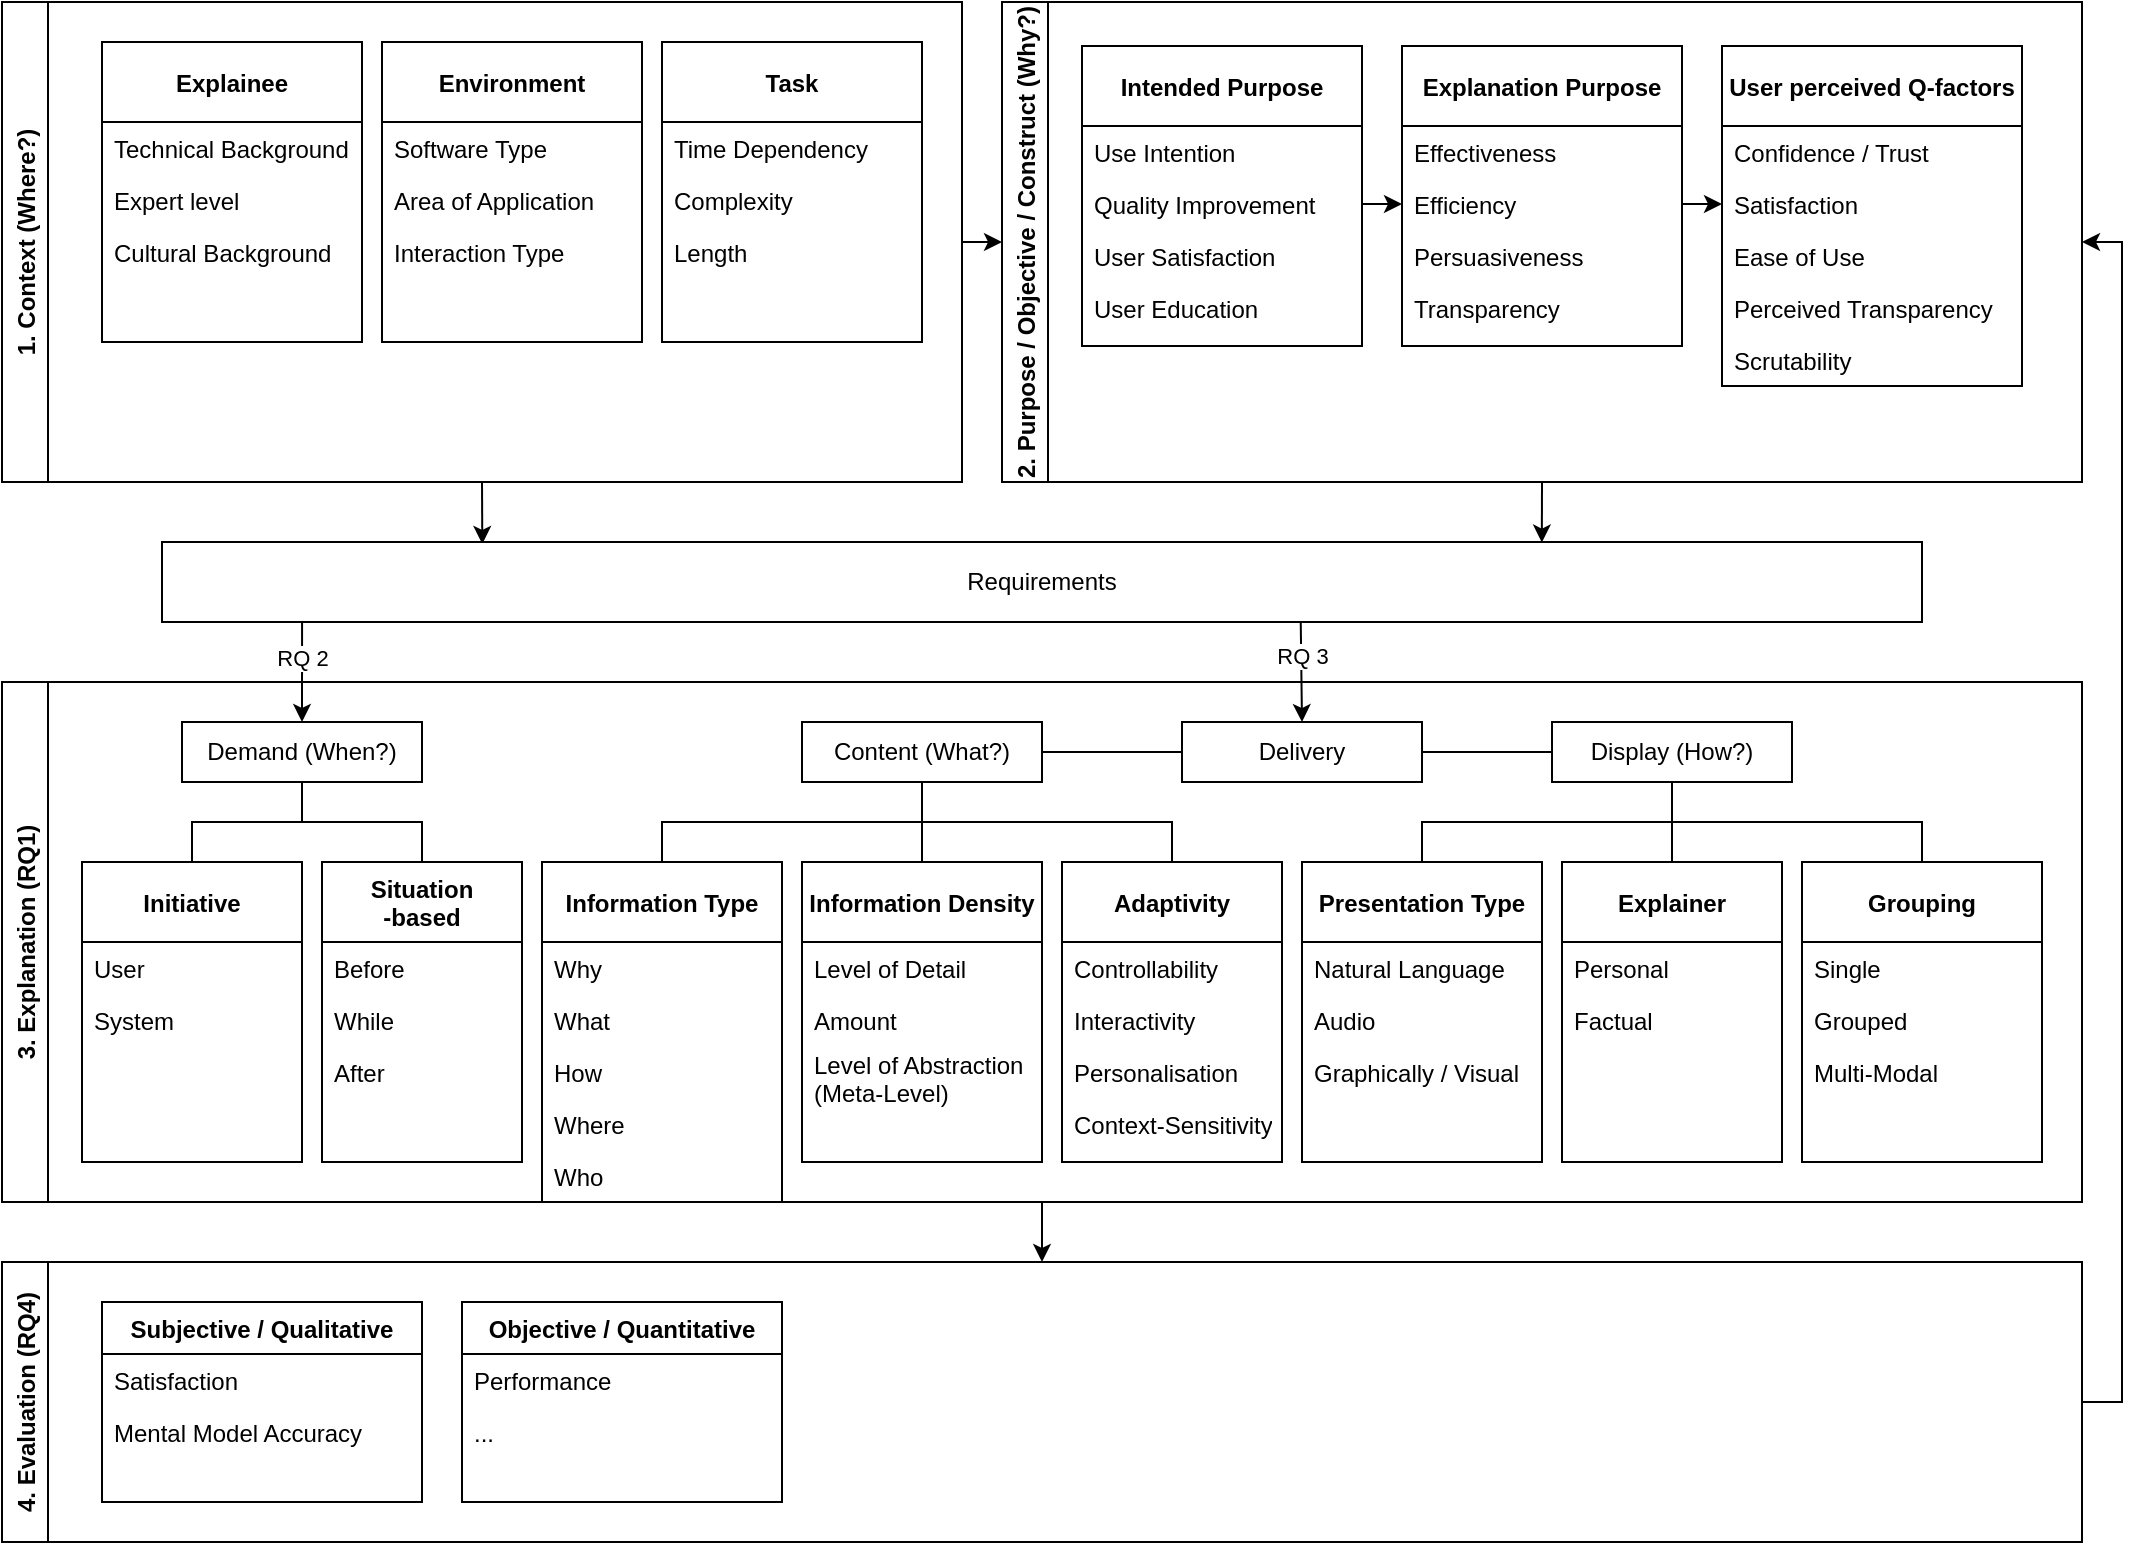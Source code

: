 <mxfile version="14.6.13" type="device"><diagram id="C5RBs43oDa-KdzZeNtuy" name="Page-1"><mxGraphModel dx="4004" dy="2559" grid="1" gridSize="10" guides="1" tooltips="1" connect="1" arrows="1" fold="1" page="1" pageScale="1" pageWidth="1169" pageHeight="827" math="0" shadow="0"><root><mxCell id="WIyWlLk6GJQsqaUBKTNV-0"/><mxCell id="WIyWlLk6GJQsqaUBKTNV-1" parent="WIyWlLk6GJQsqaUBKTNV-0"/><mxCell id="zXlkNPtyIkd81GcquIvF-14" style="edgeStyle=orthogonalEdgeStyle;rounded=0;orthogonalLoop=1;jettySize=auto;html=1;exitX=0.5;exitY=1;exitDx=0;exitDy=0;entryX=0.784;entryY=0.007;entryDx=0;entryDy=0;entryPerimeter=0;" edge="1" parent="WIyWlLk6GJQsqaUBKTNV-1" source="zXlkNPtyIkd81GcquIvF-0" target="zXlkNPtyIkd81GcquIvF-12"><mxGeometry relative="1" as="geometry"><mxPoint x="-1513" y="-1345" as="targetPoint"/></mxGeometry></mxCell><mxCell id="zXlkNPtyIkd81GcquIvF-0" value="2. Purpose / Objective / Construct (Why?)" style="swimlane;horizontal=0;" vertex="1" parent="WIyWlLk6GJQsqaUBKTNV-1"><mxGeometry x="-1780" y="-1620" width="540" height="240" as="geometry"/></mxCell><mxCell id="axrRriiLc44dSIja1zBE-41" value="Intended Purpose" style="swimlane;fontStyle=1;align=center;verticalAlign=middle;childLayout=stackLayout;horizontal=1;startSize=40;horizontalStack=0;resizeParent=1;resizeLast=0;collapsible=1;marginBottom=0;rounded=0;shadow=0;strokeWidth=1;" parent="zXlkNPtyIkd81GcquIvF-0" vertex="1"><mxGeometry x="40" y="22" width="140" height="150" as="geometry"><mxRectangle x="20" y="320" width="160" height="26" as="alternateBounds"/></mxGeometry></mxCell><mxCell id="axrRriiLc44dSIja1zBE-42" value="Use Intention" style="text;align=left;verticalAlign=top;spacingLeft=4;spacingRight=4;overflow=hidden;rotatable=0;points=[[0,0.5],[1,0.5]];portConstraint=eastwest;" parent="axrRriiLc44dSIja1zBE-41" vertex="1"><mxGeometry y="40" width="140" height="26" as="geometry"/></mxCell><mxCell id="axrRriiLc44dSIja1zBE-43" value="Quality Improvement" style="text;align=left;verticalAlign=top;spacingLeft=4;spacingRight=4;overflow=hidden;rotatable=0;points=[[0,0.5],[1,0.5]];portConstraint=eastwest;rounded=0;shadow=0;html=0;" parent="axrRriiLc44dSIja1zBE-41" vertex="1"><mxGeometry y="66" width="140" height="26" as="geometry"/></mxCell><mxCell id="axrRriiLc44dSIja1zBE-44" value="User Satisfaction" style="text;align=left;verticalAlign=top;spacingLeft=4;spacingRight=4;overflow=hidden;rotatable=0;points=[[0,0.5],[1,0.5]];portConstraint=eastwest;rounded=0;shadow=0;html=0;" parent="axrRriiLc44dSIja1zBE-41" vertex="1"><mxGeometry y="92" width="140" height="26" as="geometry"/></mxCell><mxCell id="axrRriiLc44dSIja1zBE-56" value="User Education" style="text;align=left;verticalAlign=top;spacingLeft=4;spacingRight=4;overflow=hidden;rotatable=0;points=[[0,0.5],[1,0.5]];portConstraint=eastwest;rounded=0;shadow=0;html=0;" parent="axrRriiLc44dSIja1zBE-41" vertex="1"><mxGeometry y="118" width="140" height="26" as="geometry"/></mxCell><mxCell id="axrRriiLc44dSIja1zBE-46" value="Explanation Purpose" style="swimlane;fontStyle=1;align=center;verticalAlign=middle;childLayout=stackLayout;horizontal=1;startSize=40;horizontalStack=0;resizeParent=1;resizeLast=0;collapsible=1;marginBottom=0;rounded=0;shadow=0;strokeWidth=1;" parent="zXlkNPtyIkd81GcquIvF-0" vertex="1"><mxGeometry x="200" y="22" width="140" height="150" as="geometry"><mxRectangle x="20" y="320" width="160" height="26" as="alternateBounds"/></mxGeometry></mxCell><mxCell id="axrRriiLc44dSIja1zBE-47" value="Effectiveness" style="text;align=left;verticalAlign=top;spacingLeft=4;spacingRight=4;overflow=hidden;rotatable=0;points=[[0,0.5],[1,0.5]];portConstraint=eastwest;" parent="axrRriiLc44dSIja1zBE-46" vertex="1"><mxGeometry y="40" width="140" height="26" as="geometry"/></mxCell><mxCell id="axrRriiLc44dSIja1zBE-48" value="Efficiency" style="text;align=left;verticalAlign=top;spacingLeft=4;spacingRight=4;overflow=hidden;rotatable=0;points=[[0,0.5],[1,0.5]];portConstraint=eastwest;rounded=0;shadow=0;html=0;" parent="axrRriiLc44dSIja1zBE-46" vertex="1"><mxGeometry y="66" width="140" height="26" as="geometry"/></mxCell><mxCell id="axrRriiLc44dSIja1zBE-58" value="Persuasiveness" style="text;align=left;verticalAlign=top;spacingLeft=4;spacingRight=4;overflow=hidden;rotatable=0;points=[[0,0.5],[1,0.5]];portConstraint=eastwest;rounded=0;shadow=0;html=0;" parent="axrRriiLc44dSIja1zBE-46" vertex="1"><mxGeometry y="92" width="140" height="26" as="geometry"/></mxCell><mxCell id="axrRriiLc44dSIja1zBE-59" value="Transparency" style="text;align=left;verticalAlign=top;spacingLeft=4;spacingRight=4;overflow=hidden;rotatable=0;points=[[0,0.5],[1,0.5]];portConstraint=eastwest;rounded=0;shadow=0;html=0;" parent="axrRriiLc44dSIja1zBE-46" vertex="1"><mxGeometry y="118" width="140" height="26" as="geometry"/></mxCell><mxCell id="axrRriiLc44dSIja1zBE-49" value="User perceived Q-factors" style="swimlane;fontStyle=1;align=center;verticalAlign=middle;childLayout=stackLayout;horizontal=1;startSize=40;horizontalStack=0;resizeParent=1;resizeLast=0;collapsible=1;marginBottom=0;rounded=0;shadow=0;strokeWidth=1;" parent="zXlkNPtyIkd81GcquIvF-0" vertex="1"><mxGeometry x="360" y="22" width="150" height="170" as="geometry"><mxRectangle x="20" y="320" width="160" height="26" as="alternateBounds"/></mxGeometry></mxCell><mxCell id="axrRriiLc44dSIja1zBE-50" value="Confidence / Trust" style="text;align=left;verticalAlign=top;spacingLeft=4;spacingRight=4;overflow=hidden;rotatable=0;points=[[0,0.5],[1,0.5]];portConstraint=eastwest;" parent="axrRriiLc44dSIja1zBE-49" vertex="1"><mxGeometry y="40" width="150" height="26" as="geometry"/></mxCell><mxCell id="axrRriiLc44dSIja1zBE-51" value="Satisfaction" style="text;align=left;verticalAlign=top;spacingLeft=4;spacingRight=4;overflow=hidden;rotatable=0;points=[[0,0.5],[1,0.5]];portConstraint=eastwest;rounded=0;shadow=0;html=0;" parent="axrRriiLc44dSIja1zBE-49" vertex="1"><mxGeometry y="66" width="150" height="26" as="geometry"/></mxCell><mxCell id="axrRriiLc44dSIja1zBE-52" value="Ease of Use" style="text;align=left;verticalAlign=top;spacingLeft=4;spacingRight=4;overflow=hidden;rotatable=0;points=[[0,0.5],[1,0.5]];portConstraint=eastwest;rounded=0;shadow=0;html=0;" parent="axrRriiLc44dSIja1zBE-49" vertex="1"><mxGeometry y="92" width="150" height="26" as="geometry"/></mxCell><mxCell id="axrRriiLc44dSIja1zBE-60" value="Perceived Transparency" style="text;align=left;verticalAlign=top;spacingLeft=4;spacingRight=4;overflow=hidden;rotatable=0;points=[[0,0.5],[1,0.5]];portConstraint=eastwest;rounded=0;shadow=0;html=0;" parent="axrRriiLc44dSIja1zBE-49" vertex="1"><mxGeometry y="118" width="150" height="26" as="geometry"/></mxCell><mxCell id="axrRriiLc44dSIja1zBE-61" value="Scrutability" style="text;align=left;verticalAlign=top;spacingLeft=4;spacingRight=4;overflow=hidden;rotatable=0;points=[[0,0.5],[1,0.5]];portConstraint=eastwest;rounded=0;shadow=0;html=0;" parent="axrRriiLc44dSIja1zBE-49" vertex="1"><mxGeometry y="144" width="150" height="26" as="geometry"/></mxCell><mxCell id="zXlkNPtyIkd81GcquIvF-16" style="edgeStyle=orthogonalEdgeStyle;rounded=0;orthogonalLoop=1;jettySize=auto;html=1;exitX=1;exitY=0.5;exitDx=0;exitDy=0;entryX=0;entryY=0.5;entryDx=0;entryDy=0;" edge="1" parent="zXlkNPtyIkd81GcquIvF-0" source="axrRriiLc44dSIja1zBE-43" target="axrRriiLc44dSIja1zBE-48"><mxGeometry relative="1" as="geometry"/></mxCell><mxCell id="zXlkNPtyIkd81GcquIvF-17" style="edgeStyle=orthogonalEdgeStyle;rounded=0;orthogonalLoop=1;jettySize=auto;html=1;exitX=1;exitY=0.5;exitDx=0;exitDy=0;entryX=0;entryY=0.5;entryDx=0;entryDy=0;" edge="1" parent="zXlkNPtyIkd81GcquIvF-0" source="axrRriiLc44dSIja1zBE-48" target="axrRriiLc44dSIja1zBE-51"><mxGeometry relative="1" as="geometry"/></mxCell><mxCell id="zXlkNPtyIkd81GcquIvF-7" style="edgeStyle=orthogonalEdgeStyle;rounded=0;orthogonalLoop=1;jettySize=auto;html=1;exitX=1;exitY=0.5;exitDx=0;exitDy=0;entryX=0;entryY=0.5;entryDx=0;entryDy=0;" edge="1" parent="WIyWlLk6GJQsqaUBKTNV-1" source="zXlkNPtyIkd81GcquIvF-3" target="zXlkNPtyIkd81GcquIvF-0"><mxGeometry relative="1" as="geometry"/></mxCell><mxCell id="zXlkNPtyIkd81GcquIvF-13" style="edgeStyle=orthogonalEdgeStyle;rounded=0;orthogonalLoop=1;jettySize=auto;html=1;exitX=0.5;exitY=1;exitDx=0;exitDy=0;entryX=0.182;entryY=0.024;entryDx=0;entryDy=0;entryPerimeter=0;" edge="1" parent="WIyWlLk6GJQsqaUBKTNV-1" source="zXlkNPtyIkd81GcquIvF-3" target="zXlkNPtyIkd81GcquIvF-12"><mxGeometry relative="1" as="geometry"/></mxCell><mxCell id="zXlkNPtyIkd81GcquIvF-3" value="1. Context (Where?)" style="swimlane;horizontal=0;" vertex="1" parent="WIyWlLk6GJQsqaUBKTNV-1"><mxGeometry x="-2280" y="-1620" width="480" height="240" as="geometry"/></mxCell><mxCell id="zkfFHV4jXpPFQw0GAbJ--0" value="Explainee" style="swimlane;fontStyle=1;align=center;verticalAlign=middle;childLayout=stackLayout;horizontal=1;startSize=40;horizontalStack=0;resizeParent=1;resizeLast=0;collapsible=1;marginBottom=0;rounded=0;shadow=0;strokeWidth=1;" parent="zXlkNPtyIkd81GcquIvF-3" vertex="1"><mxGeometry x="50" y="20" width="130" height="150" as="geometry"><mxRectangle x="20" y="320" width="160" height="26" as="alternateBounds"/></mxGeometry></mxCell><mxCell id="zkfFHV4jXpPFQw0GAbJ--1" value="Technical Background" style="text;align=left;verticalAlign=top;spacingLeft=4;spacingRight=4;overflow=hidden;rotatable=0;points=[[0,0.5],[1,0.5]];portConstraint=eastwest;" parent="zkfFHV4jXpPFQw0GAbJ--0" vertex="1"><mxGeometry y="40" width="130" height="26" as="geometry"/></mxCell><mxCell id="zkfFHV4jXpPFQw0GAbJ--2" value="Expert level" style="text;align=left;verticalAlign=top;spacingLeft=4;spacingRight=4;overflow=hidden;rotatable=0;points=[[0,0.5],[1,0.5]];portConstraint=eastwest;rounded=0;shadow=0;html=0;" parent="zkfFHV4jXpPFQw0GAbJ--0" vertex="1"><mxGeometry y="66" width="130" height="26" as="geometry"/></mxCell><mxCell id="axrRriiLc44dSIja1zBE-32" value="Cultural Background" style="text;align=left;verticalAlign=top;spacingLeft=4;spacingRight=4;overflow=hidden;rotatable=0;points=[[0,0.5],[1,0.5]];portConstraint=eastwest;rounded=0;shadow=0;html=0;" parent="zkfFHV4jXpPFQw0GAbJ--0" vertex="1"><mxGeometry y="92" width="130" height="26" as="geometry"/></mxCell><mxCell id="axrRriiLc44dSIja1zBE-5" value="Task" style="swimlane;fontStyle=1;align=center;verticalAlign=middle;childLayout=stackLayout;horizontal=1;startSize=40;horizontalStack=0;resizeParent=1;resizeLast=0;collapsible=1;marginBottom=0;rounded=0;shadow=0;strokeWidth=1;" parent="zXlkNPtyIkd81GcquIvF-3" vertex="1"><mxGeometry x="330" y="20" width="130" height="150" as="geometry"><mxRectangle x="20" y="320" width="160" height="26" as="alternateBounds"/></mxGeometry></mxCell><mxCell id="axrRriiLc44dSIja1zBE-6" value="Time Dependency" style="text;align=left;verticalAlign=top;spacingLeft=4;spacingRight=4;overflow=hidden;rotatable=0;points=[[0,0.5],[1,0.5]];portConstraint=eastwest;" parent="axrRriiLc44dSIja1zBE-5" vertex="1"><mxGeometry y="40" width="130" height="26" as="geometry"/></mxCell><mxCell id="axrRriiLc44dSIja1zBE-7" value="Complexity" style="text;align=left;verticalAlign=top;spacingLeft=4;spacingRight=4;overflow=hidden;rotatable=0;points=[[0,0.5],[1,0.5]];portConstraint=eastwest;rounded=0;shadow=0;html=0;" parent="axrRriiLc44dSIja1zBE-5" vertex="1"><mxGeometry y="66" width="130" height="26" as="geometry"/></mxCell><mxCell id="axrRriiLc44dSIja1zBE-8" value="Length" style="text;align=left;verticalAlign=top;spacingLeft=4;spacingRight=4;overflow=hidden;rotatable=0;points=[[0,0.5],[1,0.5]];portConstraint=eastwest;rounded=0;shadow=0;html=0;" parent="axrRriiLc44dSIja1zBE-5" vertex="1"><mxGeometry y="92" width="130" height="26" as="geometry"/></mxCell><mxCell id="axrRriiLc44dSIja1zBE-1" value="Environment" style="swimlane;fontStyle=1;align=center;verticalAlign=middle;childLayout=stackLayout;horizontal=1;startSize=40;horizontalStack=0;resizeParent=1;resizeLast=0;collapsible=1;marginBottom=0;rounded=0;shadow=0;strokeWidth=1;" parent="zXlkNPtyIkd81GcquIvF-3" vertex="1"><mxGeometry x="190" y="20" width="130" height="150" as="geometry"><mxRectangle x="20" y="320" width="160" height="26" as="alternateBounds"/></mxGeometry></mxCell><mxCell id="axrRriiLc44dSIja1zBE-2" value="Software Type" style="text;align=left;verticalAlign=top;spacingLeft=4;spacingRight=4;overflow=hidden;rotatable=0;points=[[0,0.5],[1,0.5]];portConstraint=eastwest;" parent="axrRriiLc44dSIja1zBE-1" vertex="1"><mxGeometry y="40" width="130" height="26" as="geometry"/></mxCell><mxCell id="axrRriiLc44dSIja1zBE-3" value="Area of Application" style="text;align=left;verticalAlign=top;spacingLeft=4;spacingRight=4;overflow=hidden;rotatable=0;points=[[0,0.5],[1,0.5]];portConstraint=eastwest;rounded=0;shadow=0;html=0;" parent="axrRriiLc44dSIja1zBE-1" vertex="1"><mxGeometry y="66" width="130" height="26" as="geometry"/></mxCell><mxCell id="axrRriiLc44dSIja1zBE-33" value="Interaction Type" style="text;align=left;verticalAlign=top;spacingLeft=4;spacingRight=4;overflow=hidden;rotatable=0;points=[[0,0.5],[1,0.5]];portConstraint=eastwest;rounded=0;shadow=0;html=0;" parent="axrRriiLc44dSIja1zBE-1" vertex="1"><mxGeometry y="92" width="130" height="26" as="geometry"/></mxCell><mxCell id="zXlkNPtyIkd81GcquIvF-19" style="edgeStyle=orthogonalEdgeStyle;rounded=0;orthogonalLoop=1;jettySize=auto;html=1;exitX=0.5;exitY=1;exitDx=0;exitDy=0;entryX=0.5;entryY=0;entryDx=0;entryDy=0;" edge="1" parent="WIyWlLk6GJQsqaUBKTNV-1" source="zXlkNPtyIkd81GcquIvF-4" target="zXlkNPtyIkd81GcquIvF-18"><mxGeometry relative="1" as="geometry"/></mxCell><mxCell id="zXlkNPtyIkd81GcquIvF-4" value="3. Explanation (RQ1)" style="swimlane;horizontal=0;" vertex="1" parent="WIyWlLk6GJQsqaUBKTNV-1"><mxGeometry x="-2280" y="-1280" width="1040" height="260" as="geometry"/></mxCell><mxCell id="axrRriiLc44dSIja1zBE-99" value="Content (What?)" style="rounded=0;whiteSpace=wrap;html=1;" parent="zXlkNPtyIkd81GcquIvF-4" vertex="1"><mxGeometry x="400" y="20" width="120" height="30" as="geometry"/></mxCell><mxCell id="4n96px9XmfsEtVFsLmV_-21" value="Display (How?)" style="rounded=0;whiteSpace=wrap;html=1;" parent="zXlkNPtyIkd81GcquIvF-4" vertex="1"><mxGeometry x="775" y="20" width="120" height="30" as="geometry"/></mxCell><mxCell id="4n96px9XmfsEtVFsLmV_-40" style="edgeStyle=orthogonalEdgeStyle;rounded=0;orthogonalLoop=1;jettySize=auto;html=1;exitX=0.5;exitY=0;exitDx=0;exitDy=0;entryX=0.5;entryY=1;entryDx=0;entryDy=0;endArrow=none;endFill=0;" parent="zXlkNPtyIkd81GcquIvF-4" source="4n96px9XmfsEtVFsLmV_-4" target="4n96px9XmfsEtVFsLmV_-21" edge="1"><mxGeometry relative="1" as="geometry"/></mxCell><mxCell id="4n96px9XmfsEtVFsLmV_-4" value="Presentation Type" style="swimlane;fontStyle=1;align=center;verticalAlign=middle;childLayout=stackLayout;horizontal=1;startSize=40;horizontalStack=0;resizeParent=1;resizeLast=0;collapsible=1;marginBottom=0;rounded=0;shadow=0;strokeWidth=1;" parent="zXlkNPtyIkd81GcquIvF-4" vertex="1"><mxGeometry x="650" y="90" width="120" height="150" as="geometry"><mxRectangle x="20" y="320" width="160" height="26" as="alternateBounds"/></mxGeometry></mxCell><mxCell id="4n96px9XmfsEtVFsLmV_-5" value="Natural Language" style="text;align=left;verticalAlign=top;spacingLeft=4;spacingRight=4;overflow=hidden;rotatable=0;points=[[0,0.5],[1,0.5]];portConstraint=eastwest;" parent="4n96px9XmfsEtVFsLmV_-4" vertex="1"><mxGeometry y="40" width="120" height="26" as="geometry"/></mxCell><mxCell id="4n96px9XmfsEtVFsLmV_-6" value="Audio" style="text;align=left;verticalAlign=top;spacingLeft=4;spacingRight=4;overflow=hidden;rotatable=0;points=[[0,0.5],[1,0.5]];portConstraint=eastwest;rounded=0;shadow=0;html=0;" parent="4n96px9XmfsEtVFsLmV_-4" vertex="1"><mxGeometry y="66" width="120" height="26" as="geometry"/></mxCell><mxCell id="4n96px9XmfsEtVFsLmV_-7" value="Graphically / Visual" style="text;align=left;verticalAlign=top;spacingLeft=4;spacingRight=4;overflow=hidden;rotatable=0;points=[[0,0.5],[1,0.5]];portConstraint=eastwest;rounded=0;shadow=0;html=0;" parent="4n96px9XmfsEtVFsLmV_-4" vertex="1"><mxGeometry y="92" width="120" height="26" as="geometry"/></mxCell><mxCell id="4n96px9XmfsEtVFsLmV_-15" value="Explainer" style="swimlane;fontStyle=1;align=center;verticalAlign=middle;childLayout=stackLayout;horizontal=1;startSize=40;horizontalStack=0;resizeParent=1;resizeLast=0;collapsible=1;marginBottom=0;rounded=0;shadow=0;strokeWidth=1;" parent="zXlkNPtyIkd81GcquIvF-4" vertex="1"><mxGeometry x="780" y="90" width="110" height="150" as="geometry"><mxRectangle x="20" y="320" width="160" height="26" as="alternateBounds"/></mxGeometry></mxCell><mxCell id="4n96px9XmfsEtVFsLmV_-16" value="Personal" style="text;align=left;verticalAlign=top;spacingLeft=4;spacingRight=4;overflow=hidden;rotatable=0;points=[[0,0.5],[1,0.5]];portConstraint=eastwest;" parent="4n96px9XmfsEtVFsLmV_-15" vertex="1"><mxGeometry y="40" width="110" height="26" as="geometry"/></mxCell><mxCell id="4n96px9XmfsEtVFsLmV_-17" value="Factual" style="text;align=left;verticalAlign=top;spacingLeft=4;spacingRight=4;overflow=hidden;rotatable=0;points=[[0,0.5],[1,0.5]];portConstraint=eastwest;rounded=0;shadow=0;html=0;" parent="4n96px9XmfsEtVFsLmV_-15" vertex="1"><mxGeometry y="66" width="110" height="26" as="geometry"/></mxCell><mxCell id="4n96px9XmfsEtVFsLmV_-24" style="edgeStyle=orthogonalEdgeStyle;rounded=0;orthogonalLoop=1;jettySize=auto;html=1;exitX=0.5;exitY=1;exitDx=0;exitDy=0;entryX=0.5;entryY=0;entryDx=0;entryDy=0;endArrow=none;endFill=0;" parent="zXlkNPtyIkd81GcquIvF-4" source="4n96px9XmfsEtVFsLmV_-21" target="4n96px9XmfsEtVFsLmV_-15" edge="1"><mxGeometry relative="1" as="geometry"/></mxCell><mxCell id="axrRriiLc44dSIja1zBE-85" value="Information Type" style="swimlane;fontStyle=1;align=center;verticalAlign=middle;childLayout=stackLayout;horizontal=1;startSize=40;horizontalStack=0;resizeParent=1;resizeLast=0;collapsible=1;marginBottom=0;rounded=0;shadow=0;strokeWidth=1;" parent="zXlkNPtyIkd81GcquIvF-4" vertex="1"><mxGeometry x="270" y="90" width="120" height="170" as="geometry"><mxRectangle x="20" y="320" width="160" height="26" as="alternateBounds"/></mxGeometry></mxCell><mxCell id="axrRriiLc44dSIja1zBE-86" value="Why" style="text;align=left;verticalAlign=top;spacingLeft=4;spacingRight=4;overflow=hidden;rotatable=0;points=[[0,0.5],[1,0.5]];portConstraint=eastwest;" parent="axrRriiLc44dSIja1zBE-85" vertex="1"><mxGeometry y="40" width="120" height="26" as="geometry"/></mxCell><mxCell id="axrRriiLc44dSIja1zBE-87" value="What" style="text;align=left;verticalAlign=top;spacingLeft=4;spacingRight=4;overflow=hidden;rotatable=0;points=[[0,0.5],[1,0.5]];portConstraint=eastwest;rounded=0;shadow=0;html=0;" parent="axrRriiLc44dSIja1zBE-85" vertex="1"><mxGeometry y="66" width="120" height="26" as="geometry"/></mxCell><mxCell id="axrRriiLc44dSIja1zBE-88" value="How" style="text;align=left;verticalAlign=top;spacingLeft=4;spacingRight=4;overflow=hidden;rotatable=0;points=[[0,0.5],[1,0.5]];portConstraint=eastwest;rounded=0;shadow=0;html=0;" parent="axrRriiLc44dSIja1zBE-85" vertex="1"><mxGeometry y="92" width="120" height="26" as="geometry"/></mxCell><mxCell id="zXlkNPtyIkd81GcquIvF-33" value="Where" style="text;align=left;verticalAlign=top;spacingLeft=4;spacingRight=4;overflow=hidden;rotatable=0;points=[[0,0.5],[1,0.5]];portConstraint=eastwest;rounded=0;shadow=0;html=0;" vertex="1" parent="axrRriiLc44dSIja1zBE-85"><mxGeometry y="118" width="120" height="26" as="geometry"/></mxCell><mxCell id="zXlkNPtyIkd81GcquIvF-34" value="Who" style="text;align=left;verticalAlign=top;spacingLeft=4;spacingRight=4;overflow=hidden;rotatable=0;points=[[0,0.5],[1,0.5]];portConstraint=eastwest;rounded=0;shadow=0;html=0;" vertex="1" parent="axrRriiLc44dSIja1zBE-85"><mxGeometry y="144" width="120" height="26" as="geometry"/></mxCell><mxCell id="4n96px9XmfsEtVFsLmV_-25" style="edgeStyle=orthogonalEdgeStyle;rounded=0;orthogonalLoop=1;jettySize=auto;html=1;exitX=0.5;exitY=1;exitDx=0;exitDy=0;entryX=0.5;entryY=0;entryDx=0;entryDy=0;endArrow=none;endFill=0;" parent="zXlkNPtyIkd81GcquIvF-4" source="axrRriiLc44dSIja1zBE-99" target="axrRriiLc44dSIja1zBE-85" edge="1"><mxGeometry relative="1" as="geometry"/></mxCell><mxCell id="axrRriiLc44dSIja1zBE-90" value="Information Density" style="swimlane;fontStyle=1;align=center;verticalAlign=middle;childLayout=stackLayout;horizontal=1;startSize=40;horizontalStack=0;resizeParent=1;resizeLast=0;collapsible=1;marginBottom=0;rounded=0;shadow=0;strokeWidth=1;" parent="zXlkNPtyIkd81GcquIvF-4" vertex="1"><mxGeometry x="400" y="90" width="120" height="150" as="geometry"><mxRectangle x="20" y="320" width="160" height="26" as="alternateBounds"/></mxGeometry></mxCell><mxCell id="axrRriiLc44dSIja1zBE-91" value="Level of Detail" style="text;align=left;verticalAlign=top;spacingLeft=4;spacingRight=4;overflow=hidden;rotatable=0;points=[[0,0.5],[1,0.5]];portConstraint=eastwest;" parent="axrRriiLc44dSIja1zBE-90" vertex="1"><mxGeometry y="40" width="120" height="26" as="geometry"/></mxCell><mxCell id="axrRriiLc44dSIja1zBE-92" value="Amount" style="text;align=left;verticalAlign=top;spacingLeft=4;spacingRight=4;overflow=hidden;rotatable=0;points=[[0,0.5],[1,0.5]];portConstraint=eastwest;rounded=0;shadow=0;html=0;" parent="axrRriiLc44dSIja1zBE-90" vertex="1"><mxGeometry y="66" width="120" height="26" as="geometry"/></mxCell><mxCell id="axrRriiLc44dSIja1zBE-108" value="Level of Abstraction&#10;(Meta-Level)" style="text;align=left;verticalAlign=middle;spacingLeft=4;spacingRight=4;overflow=hidden;rotatable=0;points=[[0,0.5],[1,0.5]];portConstraint=eastwest;rounded=0;shadow=0;html=0;" parent="axrRriiLc44dSIja1zBE-90" vertex="1"><mxGeometry y="92" width="120" height="32" as="geometry"/></mxCell><mxCell id="axrRriiLc44dSIja1zBE-98" style="edgeStyle=orthogonalEdgeStyle;rounded=0;orthogonalLoop=1;jettySize=auto;html=1;entryX=0.5;entryY=0;entryDx=0;entryDy=0;endArrow=none;endFill=0;" parent="zXlkNPtyIkd81GcquIvF-4" source="axrRriiLc44dSIja1zBE-99" target="axrRriiLc44dSIja1zBE-90" edge="1"><mxGeometry x="-710" y="-195" as="geometry"/></mxCell><mxCell id="axrRriiLc44dSIja1zBE-93" value="Adaptivity" style="swimlane;fontStyle=1;align=center;verticalAlign=middle;childLayout=stackLayout;horizontal=1;startSize=40;horizontalStack=0;resizeParent=1;resizeLast=0;collapsible=1;marginBottom=0;rounded=0;shadow=0;strokeWidth=1;" parent="zXlkNPtyIkd81GcquIvF-4" vertex="1"><mxGeometry x="530" y="90" width="110" height="150" as="geometry"><mxRectangle x="20" y="320" width="160" height="26" as="alternateBounds"/></mxGeometry></mxCell><mxCell id="axrRriiLc44dSIja1zBE-94" value="Controllability" style="text;align=left;verticalAlign=top;spacingLeft=4;spacingRight=4;overflow=hidden;rotatable=0;points=[[0,0.5],[1,0.5]];portConstraint=eastwest;" parent="axrRriiLc44dSIja1zBE-93" vertex="1"><mxGeometry y="40" width="110" height="26" as="geometry"/></mxCell><mxCell id="zXlkNPtyIkd81GcquIvF-22" value="Interactivity" style="text;align=left;verticalAlign=top;spacingLeft=4;spacingRight=4;overflow=hidden;rotatable=0;points=[[0,0.5],[1,0.5]];portConstraint=eastwest;" vertex="1" parent="axrRriiLc44dSIja1zBE-93"><mxGeometry y="66" width="110" height="26" as="geometry"/></mxCell><mxCell id="axrRriiLc44dSIja1zBE-95" value="Personalisation" style="text;align=left;verticalAlign=top;spacingLeft=4;spacingRight=4;overflow=hidden;rotatable=0;points=[[0,0.5],[1,0.5]];portConstraint=eastwest;rounded=0;shadow=0;html=0;" parent="axrRriiLc44dSIja1zBE-93" vertex="1"><mxGeometry y="92" width="110" height="26" as="geometry"/></mxCell><mxCell id="axrRriiLc44dSIja1zBE-96" value="Context-Sensitivity" style="text;align=left;verticalAlign=top;spacingLeft=4;spacingRight=4;overflow=hidden;rotatable=0;points=[[0,0.5],[1,0.5]];portConstraint=eastwest;rounded=0;shadow=0;html=0;" parent="axrRriiLc44dSIja1zBE-93" vertex="1"><mxGeometry y="118" width="110" height="26" as="geometry"/></mxCell><mxCell id="4n96px9XmfsEtVFsLmV_-38" style="edgeStyle=orthogonalEdgeStyle;rounded=0;orthogonalLoop=1;jettySize=auto;html=1;exitX=0.5;exitY=1;exitDx=0;exitDy=0;entryX=0.5;entryY=0;entryDx=0;entryDy=0;endArrow=none;endFill=0;" parent="zXlkNPtyIkd81GcquIvF-4" source="axrRriiLc44dSIja1zBE-99" target="axrRriiLc44dSIja1zBE-93" edge="1"><mxGeometry relative="1" as="geometry"/></mxCell><mxCell id="4n96px9XmfsEtVFsLmV_-26" value="Demand (When?)" style="rounded=0;whiteSpace=wrap;html=1;" parent="zXlkNPtyIkd81GcquIvF-4" vertex="1"><mxGeometry x="90" y="20" width="120" height="30" as="geometry"/></mxCell><mxCell id="4n96px9XmfsEtVFsLmV_-27" value="Situation&#10;-based" style="swimlane;fontStyle=1;align=center;verticalAlign=middle;childLayout=stackLayout;horizontal=1;startSize=40;horizontalStack=0;resizeParent=1;resizeLast=0;collapsible=1;marginBottom=0;rounded=0;shadow=0;strokeWidth=1;" parent="zXlkNPtyIkd81GcquIvF-4" vertex="1"><mxGeometry x="160" y="90" width="100" height="150" as="geometry"><mxRectangle x="20" y="320" width="160" height="26" as="alternateBounds"/></mxGeometry></mxCell><mxCell id="4n96px9XmfsEtVFsLmV_-28" value="Before" style="text;align=left;verticalAlign=top;spacingLeft=4;spacingRight=4;overflow=hidden;rotatable=0;points=[[0,0.5],[1,0.5]];portConstraint=eastwest;" parent="4n96px9XmfsEtVFsLmV_-27" vertex="1"><mxGeometry y="40" width="100" height="26" as="geometry"/></mxCell><mxCell id="4n96px9XmfsEtVFsLmV_-29" value="While" style="text;align=left;verticalAlign=top;spacingLeft=4;spacingRight=4;overflow=hidden;rotatable=0;points=[[0,0.5],[1,0.5]];portConstraint=eastwest;rounded=0;shadow=0;html=0;" parent="4n96px9XmfsEtVFsLmV_-27" vertex="1"><mxGeometry y="66" width="100" height="26" as="geometry"/></mxCell><mxCell id="zXlkNPtyIkd81GcquIvF-29" value="After" style="text;align=left;verticalAlign=top;spacingLeft=4;spacingRight=4;overflow=hidden;rotatable=0;points=[[0,0.5],[1,0.5]];portConstraint=eastwest;rounded=0;shadow=0;html=0;" vertex="1" parent="4n96px9XmfsEtVFsLmV_-27"><mxGeometry y="92" width="100" height="26" as="geometry"/></mxCell><mxCell id="4n96px9XmfsEtVFsLmV_-33" style="edgeStyle=orthogonalEdgeStyle;rounded=0;orthogonalLoop=1;jettySize=auto;html=1;exitX=0.5;exitY=1;exitDx=0;exitDy=0;entryX=0.5;entryY=0;entryDx=0;entryDy=0;endArrow=none;endFill=0;" parent="zXlkNPtyIkd81GcquIvF-4" source="4n96px9XmfsEtVFsLmV_-26" target="4n96px9XmfsEtVFsLmV_-27" edge="1"><mxGeometry relative="1" as="geometry"/></mxCell><mxCell id="4n96px9XmfsEtVFsLmV_-11" value="Grouping" style="swimlane;fontStyle=1;align=center;verticalAlign=middle;childLayout=stackLayout;horizontal=1;startSize=40;horizontalStack=0;resizeParent=1;resizeLast=0;collapsible=1;marginBottom=0;rounded=0;shadow=0;strokeWidth=1;" parent="zXlkNPtyIkd81GcquIvF-4" vertex="1"><mxGeometry x="900" y="90" width="120" height="150" as="geometry"><mxRectangle x="20" y="320" width="160" height="26" as="alternateBounds"/></mxGeometry></mxCell><mxCell id="4n96px9XmfsEtVFsLmV_-12" value="Single" style="text;align=left;verticalAlign=top;spacingLeft=4;spacingRight=4;overflow=hidden;rotatable=0;points=[[0,0.5],[1,0.5]];portConstraint=eastwest;" parent="4n96px9XmfsEtVFsLmV_-11" vertex="1"><mxGeometry y="40" width="120" height="26" as="geometry"/></mxCell><mxCell id="4n96px9XmfsEtVFsLmV_-13" value="Grouped" style="text;align=left;verticalAlign=top;spacingLeft=4;spacingRight=4;overflow=hidden;rotatable=0;points=[[0,0.5],[1,0.5]];portConstraint=eastwest;rounded=0;shadow=0;html=0;" parent="4n96px9XmfsEtVFsLmV_-11" vertex="1"><mxGeometry y="66" width="120" height="26" as="geometry"/></mxCell><mxCell id="zXlkNPtyIkd81GcquIvF-21" value="Multi-Modal" style="text;align=left;verticalAlign=top;spacingLeft=4;spacingRight=4;overflow=hidden;rotatable=0;points=[[0,0.5],[1,0.5]];portConstraint=eastwest;rounded=0;shadow=0;html=0;" vertex="1" parent="4n96px9XmfsEtVFsLmV_-11"><mxGeometry y="92" width="120" height="26" as="geometry"/></mxCell><mxCell id="4n96px9XmfsEtVFsLmV_-20" style="edgeStyle=orthogonalEdgeStyle;rounded=0;orthogonalLoop=1;jettySize=auto;html=1;entryX=0.5;entryY=0;entryDx=0;entryDy=0;endArrow=none;endFill=0;exitX=0.5;exitY=1;exitDx=0;exitDy=0;" parent="zXlkNPtyIkd81GcquIvF-4" source="4n96px9XmfsEtVFsLmV_-21" target="4n96px9XmfsEtVFsLmV_-11" edge="1"><mxGeometry x="-210" y="-195" as="geometry"/></mxCell><mxCell id="zXlkNPtyIkd81GcquIvF-27" style="edgeStyle=orthogonalEdgeStyle;rounded=0;orthogonalLoop=1;jettySize=auto;html=1;exitX=0;exitY=0.5;exitDx=0;exitDy=0;entryX=1;entryY=0.5;entryDx=0;entryDy=0;endArrow=none;endFill=0;" edge="1" parent="zXlkNPtyIkd81GcquIvF-4" source="zXlkNPtyIkd81GcquIvF-26" target="axrRriiLc44dSIja1zBE-99"><mxGeometry relative="1" as="geometry"/></mxCell><mxCell id="zXlkNPtyIkd81GcquIvF-28" style="edgeStyle=orthogonalEdgeStyle;rounded=0;orthogonalLoop=1;jettySize=auto;html=1;exitX=1;exitY=0.5;exitDx=0;exitDy=0;entryX=0;entryY=0.5;entryDx=0;entryDy=0;endArrow=none;endFill=0;" edge="1" parent="zXlkNPtyIkd81GcquIvF-4" source="zXlkNPtyIkd81GcquIvF-26" target="4n96px9XmfsEtVFsLmV_-21"><mxGeometry relative="1" as="geometry"/></mxCell><mxCell id="zXlkNPtyIkd81GcquIvF-26" value="Delivery" style="rounded=0;whiteSpace=wrap;html=1;" vertex="1" parent="zXlkNPtyIkd81GcquIvF-4"><mxGeometry x="590" y="20" width="120" height="30" as="geometry"/></mxCell><mxCell id="4n96px9XmfsEtVFsLmV_-30" value="Initiative" style="swimlane;fontStyle=1;align=center;verticalAlign=middle;childLayout=stackLayout;horizontal=1;startSize=40;horizontalStack=0;resizeParent=1;resizeLast=0;collapsible=1;marginBottom=0;rounded=0;shadow=0;strokeWidth=1;" parent="zXlkNPtyIkd81GcquIvF-4" vertex="1"><mxGeometry x="40" y="90" width="110" height="150" as="geometry"><mxRectangle x="20" y="320" width="160" height="26" as="alternateBounds"/></mxGeometry></mxCell><mxCell id="zXlkNPtyIkd81GcquIvF-32" value="User" style="text;align=left;verticalAlign=top;spacingLeft=4;spacingRight=4;overflow=hidden;rotatable=0;points=[[0,0.5],[1,0.5]];portConstraint=eastwest;" vertex="1" parent="4n96px9XmfsEtVFsLmV_-30"><mxGeometry y="40" width="110" height="26" as="geometry"/></mxCell><mxCell id="4n96px9XmfsEtVFsLmV_-32" value="System" style="text;align=left;verticalAlign=top;spacingLeft=4;spacingRight=4;overflow=hidden;rotatable=0;points=[[0,0.5],[1,0.5]];portConstraint=eastwest;rounded=0;shadow=0;html=0;" parent="4n96px9XmfsEtVFsLmV_-30" vertex="1"><mxGeometry y="66" width="110" height="26" as="geometry"/></mxCell><mxCell id="4n96px9XmfsEtVFsLmV_-34" style="edgeStyle=orthogonalEdgeStyle;rounded=0;orthogonalLoop=1;jettySize=auto;html=1;exitX=0.5;exitY=1;exitDx=0;exitDy=0;entryX=0.5;entryY=0;entryDx=0;entryDy=0;endArrow=none;endFill=0;" parent="zXlkNPtyIkd81GcquIvF-4" source="4n96px9XmfsEtVFsLmV_-26" target="4n96px9XmfsEtVFsLmV_-30" edge="1"><mxGeometry relative="1" as="geometry"/></mxCell><mxCell id="zXlkNPtyIkd81GcquIvF-31" value="RQ 2" style="edgeStyle=orthogonalEdgeStyle;rounded=0;orthogonalLoop=1;jettySize=auto;html=1;exitX=0.858;exitY=1;exitDx=0;exitDy=0;entryX=0.5;entryY=0;entryDx=0;entryDy=0;endArrow=classic;endFill=1;exitPerimeter=0;" edge="1" parent="zXlkNPtyIkd81GcquIvF-4"><mxGeometry x="-0.272" relative="1" as="geometry"><mxPoint x="150.04" y="-30" as="sourcePoint"/><mxPoint x="150" y="20" as="targetPoint"/><mxPoint as="offset"/></mxGeometry></mxCell><mxCell id="zXlkNPtyIkd81GcquIvF-30" value="RQ 3" style="edgeStyle=orthogonalEdgeStyle;rounded=0;orthogonalLoop=1;jettySize=auto;html=1;exitX=0.647;exitY=0.98;exitDx=0;exitDy=0;endArrow=classic;endFill=1;exitPerimeter=0;" edge="1" parent="WIyWlLk6GJQsqaUBKTNV-1" source="zXlkNPtyIkd81GcquIvF-12"><mxGeometry x="-0.272" relative="1" as="geometry"><mxPoint x="-1630" y="-1260" as="targetPoint"/><Array as="points"><mxPoint x="-1630" y="-1311"/></Array><mxPoint as="offset"/></mxGeometry></mxCell><mxCell id="zXlkNPtyIkd81GcquIvF-12" value="Requirements" style="rounded=0;whiteSpace=wrap;html=1;" vertex="1" parent="WIyWlLk6GJQsqaUBKTNV-1"><mxGeometry x="-2200" y="-1350" width="880" height="40" as="geometry"/></mxCell><mxCell id="zXlkNPtyIkd81GcquIvF-20" style="edgeStyle=orthogonalEdgeStyle;rounded=0;orthogonalLoop=1;jettySize=auto;html=1;exitX=1;exitY=0.5;exitDx=0;exitDy=0;entryX=1;entryY=0.5;entryDx=0;entryDy=0;" edge="1" parent="WIyWlLk6GJQsqaUBKTNV-1" source="zXlkNPtyIkd81GcquIvF-18" target="zXlkNPtyIkd81GcquIvF-0"><mxGeometry relative="1" as="geometry"/></mxCell><mxCell id="zXlkNPtyIkd81GcquIvF-18" value="4. Evaluation (RQ4)" style="swimlane;horizontal=0;" vertex="1" parent="WIyWlLk6GJQsqaUBKTNV-1"><mxGeometry x="-2280" y="-990" width="1040" height="140" as="geometry"/></mxCell><mxCell id="axrRriiLc44dSIja1zBE-63" value="Subjective / Qualitative" style="swimlane;fontStyle=1;align=center;verticalAlign=top;childLayout=stackLayout;horizontal=1;startSize=26;horizontalStack=0;resizeParent=1;resizeLast=0;collapsible=1;marginBottom=0;rounded=0;shadow=0;strokeWidth=1;" parent="zXlkNPtyIkd81GcquIvF-18" vertex="1"><mxGeometry x="50" y="20" width="160" height="100" as="geometry"><mxRectangle x="20" y="320" width="160" height="26" as="alternateBounds"/></mxGeometry></mxCell><mxCell id="axrRriiLc44dSIja1zBE-64" value="Satisfaction" style="text;align=left;verticalAlign=top;spacingLeft=4;spacingRight=4;overflow=hidden;rotatable=0;points=[[0,0.5],[1,0.5]];portConstraint=eastwest;" parent="axrRriiLc44dSIja1zBE-63" vertex="1"><mxGeometry y="26" width="160" height="26" as="geometry"/></mxCell><mxCell id="zXlkNPtyIkd81GcquIvF-35" value="Mental Model Accuracy" style="text;align=left;verticalAlign=top;spacingLeft=4;spacingRight=4;overflow=hidden;rotatable=0;points=[[0,0.5],[1,0.5]];portConstraint=eastwest;" vertex="1" parent="axrRriiLc44dSIja1zBE-63"><mxGeometry y="52" width="160" height="26" as="geometry"/></mxCell><mxCell id="axrRriiLc44dSIja1zBE-67" value="Objective / Quantitative" style="swimlane;fontStyle=1;align=center;verticalAlign=top;childLayout=stackLayout;horizontal=1;startSize=26;horizontalStack=0;resizeParent=1;resizeLast=0;collapsible=1;marginBottom=0;rounded=0;shadow=0;strokeWidth=1;" parent="zXlkNPtyIkd81GcquIvF-18" vertex="1"><mxGeometry x="230" y="20" width="160" height="100" as="geometry"><mxRectangle x="20" y="320" width="160" height="26" as="alternateBounds"/></mxGeometry></mxCell><mxCell id="axrRriiLc44dSIja1zBE-68" value="Performance" style="text;align=left;verticalAlign=top;spacingLeft=4;spacingRight=4;overflow=hidden;rotatable=0;points=[[0,0.5],[1,0.5]];portConstraint=eastwest;" parent="axrRriiLc44dSIja1zBE-67" vertex="1"><mxGeometry y="26" width="160" height="26" as="geometry"/></mxCell><mxCell id="axrRriiLc44dSIja1zBE-70" value="..." style="text;align=left;verticalAlign=top;spacingLeft=4;spacingRight=4;overflow=hidden;rotatable=0;points=[[0,0.5],[1,0.5]];portConstraint=eastwest;rounded=0;shadow=0;html=0;" parent="axrRriiLc44dSIja1zBE-67" vertex="1"><mxGeometry y="52" width="160" height="26" as="geometry"/></mxCell></root></mxGraphModel></diagram></mxfile>